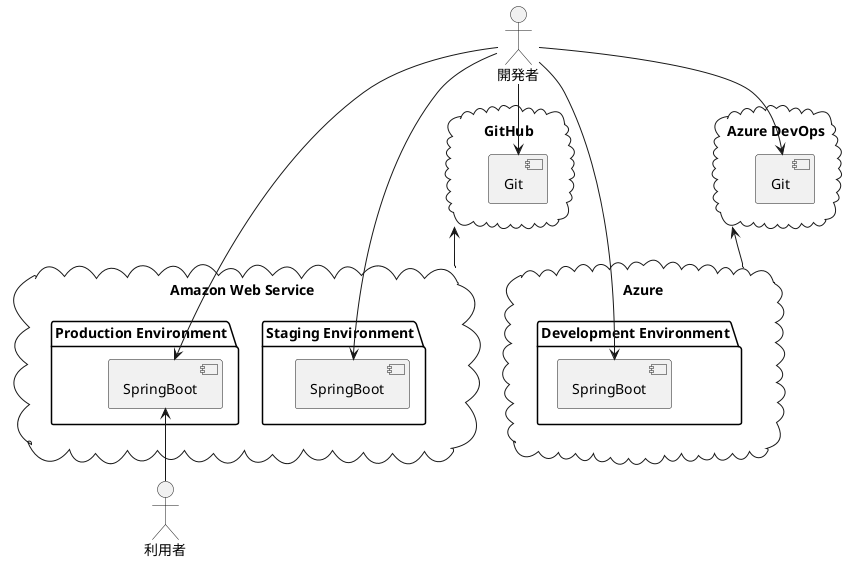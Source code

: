 @startuml
actor 開発者
actor 利用者
cloud "Amazon Web Service" as AWS {
    package "Production Environment" {
      [SpringBoot] as app_prd
    }
    package "Staging Environment" {
      [SpringBoot] as app_stg
    }
}

cloud "Azure" as Azure {
    package "Development Environment" {
      [SpringBoot] as app_dev
    }
}

cloud "GitHub" as github {
  [Git] as repository_1
}

cloud "Azure DevOps" as azuredevops{
  [Git] as repository_2
}
開発者 --> app_dev
開発者 --> app_stg
開発者 --> app_prd
開発者 --> repository_1
開発者 --> repository_2
app_prd <-- 利用者
github <-- AWS
azuredevops <-- Azure
@enduml
